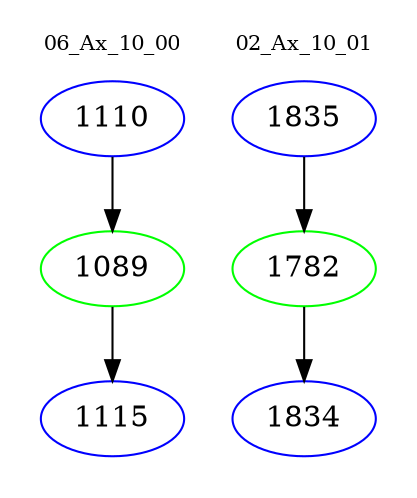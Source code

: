 digraph{
subgraph cluster_0 {
color = white
label = "06_Ax_10_00";
fontsize=10;
T0_1110 [label="1110", color="blue"]
T0_1110 -> T0_1089 [color="black"]
T0_1089 [label="1089", color="green"]
T0_1089 -> T0_1115 [color="black"]
T0_1115 [label="1115", color="blue"]
}
subgraph cluster_1 {
color = white
label = "02_Ax_10_01";
fontsize=10;
T1_1835 [label="1835", color="blue"]
T1_1835 -> T1_1782 [color="black"]
T1_1782 [label="1782", color="green"]
T1_1782 -> T1_1834 [color="black"]
T1_1834 [label="1834", color="blue"]
}
}
